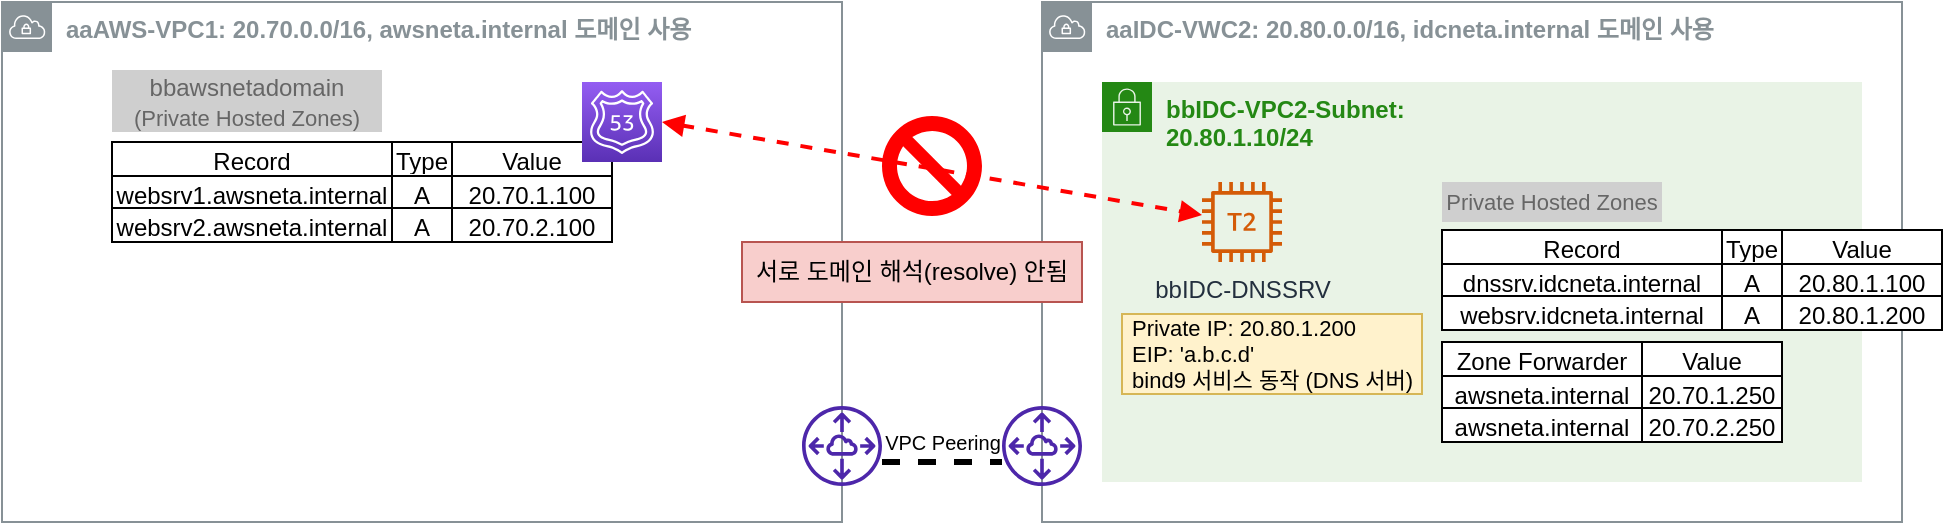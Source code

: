 <mxfile version="20.8.10" type="device"><diagram name="페이지-1" id="fZQ6zxiIG8UOVs2Zs_zM"><mxGraphModel dx="1114" dy="894" grid="1" gridSize="10" guides="1" tooltips="1" connect="1" arrows="1" fold="1" page="1" pageScale="1" pageWidth="827" pageHeight="1169" math="0" shadow="0"><root><mxCell id="0"/><mxCell id="1" parent="0"/><mxCell id="U_OT6lHOhNbOPj31yLgR-2" value="&lt;b&gt;aaAWS-VPC1: 20.70.0.0/16, awsneta.internal 도메인 사용&lt;/b&gt;" style="sketch=0;outlineConnect=0;gradientColor=none;html=1;whiteSpace=wrap;fontSize=12;fontStyle=0;shape=mxgraph.aws4.group;grIcon=mxgraph.aws4.group_vpc;strokeColor=#879196;fillColor=none;verticalAlign=top;align=left;spacingLeft=30;fontColor=#879196;dashed=0;" vertex="1" parent="1"><mxGeometry x="40" y="80" width="420" height="260" as="geometry"/></mxCell><mxCell id="U_OT6lHOhNbOPj31yLgR-5" value="&lt;b&gt;aaIDC-VWC2: 20.80.0.0/16, idcneta.internal 도메인 사용&lt;/b&gt;" style="sketch=0;outlineConnect=0;gradientColor=none;html=1;whiteSpace=wrap;fontSize=12;fontStyle=0;shape=mxgraph.aws4.group;grIcon=mxgraph.aws4.group_vpc;strokeColor=#879196;fillColor=none;verticalAlign=top;align=left;spacingLeft=30;fontColor=#879196;dashed=0;" vertex="1" parent="1"><mxGeometry x="560" y="80" width="430" height="260" as="geometry"/></mxCell><mxCell id="U_OT6lHOhNbOPj31yLgR-22" value="&lt;b&gt;bbIDC-VPC2-Subnet: &lt;br&gt;20.80.1.10/24&lt;/b&gt;" style="points=[[0,0],[0.25,0],[0.5,0],[0.75,0],[1,0],[1,0.25],[1,0.5],[1,0.75],[1,1],[0.75,1],[0.5,1],[0.25,1],[0,1],[0,0.75],[0,0.5],[0,0.25]];outlineConnect=0;gradientColor=none;html=1;whiteSpace=wrap;fontSize=12;fontStyle=0;container=1;pointerEvents=0;collapsible=0;recursiveResize=0;shape=mxgraph.aws4.group;grIcon=mxgraph.aws4.group_security_group;grStroke=0;strokeColor=#248814;fillColor=#E9F3E6;verticalAlign=top;align=left;spacingLeft=30;fontColor=#248814;dashed=0;" vertex="1" parent="1"><mxGeometry x="590" y="120" width="380" height="200" as="geometry"/></mxCell><mxCell id="U_OT6lHOhNbOPj31yLgR-37" value="bbIDC-DNSSRV" style="sketch=0;outlineConnect=0;fontColor=#232F3E;gradientColor=none;fillColor=#D45B07;strokeColor=none;dashed=0;verticalLabelPosition=bottom;verticalAlign=top;align=center;html=1;fontSize=12;fontStyle=0;aspect=fixed;pointerEvents=1;shape=mxgraph.aws4.t2_instance;" vertex="1" parent="U_OT6lHOhNbOPj31yLgR-22"><mxGeometry x="50" y="50" width="40" height="40" as="geometry"/></mxCell><mxCell id="U_OT6lHOhNbOPj31yLgR-38" value="&amp;nbsp;Private IP: 20.80.1.200&lt;br style=&quot;font-size: 11px;&quot;&gt;&amp;nbsp;EIP: 'a.b.c.d'&lt;br&gt;&amp;nbsp;bind9 서비스 동작 (DNS 서버)" style="text;html=1;strokeColor=#d6b656;fillColor=#fff2cc;align=left;verticalAlign=middle;whiteSpace=wrap;rounded=0;fontSize=11;" vertex="1" parent="U_OT6lHOhNbOPj31yLgR-22"><mxGeometry x="10" y="116" width="150" height="40" as="geometry"/></mxCell><mxCell id="U_OT6lHOhNbOPj31yLgR-39" value="" style="shape=table;startSize=0;container=1;collapsible=0;childLayout=tableLayout;" vertex="1" parent="U_OT6lHOhNbOPj31yLgR-22"><mxGeometry x="170" y="74" width="250" height="50" as="geometry"/></mxCell><mxCell id="U_OT6lHOhNbOPj31yLgR-40" value="" style="shape=tableRow;horizontal=0;startSize=0;swimlaneHead=0;swimlaneBody=0;strokeColor=inherit;top=0;left=0;bottom=0;right=0;collapsible=0;dropTarget=0;fillColor=none;points=[[0,0.5],[1,0.5]];portConstraint=eastwest;" vertex="1" parent="U_OT6lHOhNbOPj31yLgR-39"><mxGeometry width="250" height="17" as="geometry"/></mxCell><mxCell id="U_OT6lHOhNbOPj31yLgR-41" value="Record" style="shape=partialRectangle;html=1;whiteSpace=wrap;connectable=0;strokeColor=inherit;overflow=hidden;fillColor=none;top=0;left=0;bottom=0;right=0;pointerEvents=1;" vertex="1" parent="U_OT6lHOhNbOPj31yLgR-40"><mxGeometry width="140" height="17" as="geometry"><mxRectangle width="140" height="17" as="alternateBounds"/></mxGeometry></mxCell><mxCell id="U_OT6lHOhNbOPj31yLgR-42" value="Type" style="shape=partialRectangle;html=1;whiteSpace=wrap;connectable=0;strokeColor=inherit;overflow=hidden;fillColor=none;top=0;left=0;bottom=0;right=0;pointerEvents=1;" vertex="1" parent="U_OT6lHOhNbOPj31yLgR-40"><mxGeometry x="140" width="30" height="17" as="geometry"><mxRectangle width="30" height="17" as="alternateBounds"/></mxGeometry></mxCell><mxCell id="U_OT6lHOhNbOPj31yLgR-43" value="Value" style="shape=partialRectangle;html=1;whiteSpace=wrap;connectable=0;strokeColor=inherit;overflow=hidden;fillColor=none;top=0;left=0;bottom=0;right=0;pointerEvents=1;" vertex="1" parent="U_OT6lHOhNbOPj31yLgR-40"><mxGeometry x="170" width="80" height="17" as="geometry"><mxRectangle width="80" height="17" as="alternateBounds"/></mxGeometry></mxCell><mxCell id="U_OT6lHOhNbOPj31yLgR-44" value="" style="shape=tableRow;horizontal=0;startSize=0;swimlaneHead=0;swimlaneBody=0;strokeColor=inherit;top=0;left=0;bottom=0;right=0;collapsible=0;dropTarget=0;fillColor=none;points=[[0,0.5],[1,0.5]];portConstraint=eastwest;" vertex="1" parent="U_OT6lHOhNbOPj31yLgR-39"><mxGeometry y="17" width="250" height="16" as="geometry"/></mxCell><mxCell id="U_OT6lHOhNbOPj31yLgR-45" value="dnssrv.idcneta.internal" style="shape=partialRectangle;html=1;whiteSpace=wrap;connectable=0;strokeColor=inherit;overflow=hidden;fillColor=none;top=0;left=0;bottom=0;right=0;pointerEvents=1;" vertex="1" parent="U_OT6lHOhNbOPj31yLgR-44"><mxGeometry width="140" height="16" as="geometry"><mxRectangle width="140" height="16" as="alternateBounds"/></mxGeometry></mxCell><mxCell id="U_OT6lHOhNbOPj31yLgR-46" value="A" style="shape=partialRectangle;html=1;whiteSpace=wrap;connectable=0;strokeColor=inherit;overflow=hidden;fillColor=none;top=0;left=0;bottom=0;right=0;pointerEvents=1;" vertex="1" parent="U_OT6lHOhNbOPj31yLgR-44"><mxGeometry x="140" width="30" height="16" as="geometry"><mxRectangle width="30" height="16" as="alternateBounds"/></mxGeometry></mxCell><mxCell id="U_OT6lHOhNbOPj31yLgR-47" value="20.80.1.100" style="shape=partialRectangle;html=1;whiteSpace=wrap;connectable=0;strokeColor=inherit;overflow=hidden;fillColor=none;top=0;left=0;bottom=0;right=0;pointerEvents=1;" vertex="1" parent="U_OT6lHOhNbOPj31yLgR-44"><mxGeometry x="170" width="80" height="16" as="geometry"><mxRectangle width="80" height="16" as="alternateBounds"/></mxGeometry></mxCell><mxCell id="U_OT6lHOhNbOPj31yLgR-48" value="" style="shape=tableRow;horizontal=0;startSize=0;swimlaneHead=0;swimlaneBody=0;strokeColor=inherit;top=0;left=0;bottom=0;right=0;collapsible=0;dropTarget=0;fillColor=none;points=[[0,0.5],[1,0.5]];portConstraint=eastwest;" vertex="1" parent="U_OT6lHOhNbOPj31yLgR-39"><mxGeometry y="33" width="250" height="17" as="geometry"/></mxCell><mxCell id="U_OT6lHOhNbOPj31yLgR-49" value="websrv.idcneta.internal" style="shape=partialRectangle;html=1;whiteSpace=wrap;connectable=0;strokeColor=inherit;overflow=hidden;fillColor=none;top=0;left=0;bottom=0;right=0;pointerEvents=1;" vertex="1" parent="U_OT6lHOhNbOPj31yLgR-48"><mxGeometry width="140" height="17" as="geometry"><mxRectangle width="140" height="17" as="alternateBounds"/></mxGeometry></mxCell><mxCell id="U_OT6lHOhNbOPj31yLgR-50" value="A" style="shape=partialRectangle;html=1;whiteSpace=wrap;connectable=0;strokeColor=inherit;overflow=hidden;fillColor=none;top=0;left=0;bottom=0;right=0;pointerEvents=1;" vertex="1" parent="U_OT6lHOhNbOPj31yLgR-48"><mxGeometry x="140" width="30" height="17" as="geometry"><mxRectangle width="30" height="17" as="alternateBounds"/></mxGeometry></mxCell><mxCell id="U_OT6lHOhNbOPj31yLgR-51" value="20.80.1.200" style="shape=partialRectangle;html=1;whiteSpace=wrap;connectable=0;strokeColor=inherit;overflow=hidden;fillColor=none;top=0;left=0;bottom=0;right=0;pointerEvents=1;" vertex="1" parent="U_OT6lHOhNbOPj31yLgR-48"><mxGeometry x="170" width="80" height="17" as="geometry"><mxRectangle width="80" height="17" as="alternateBounds"/></mxGeometry></mxCell><mxCell id="U_OT6lHOhNbOPj31yLgR-58" value="" style="shape=table;startSize=0;container=1;collapsible=0;childLayout=tableLayout;" vertex="1" parent="1"><mxGeometry x="95" y="150" width="250" height="50" as="geometry"/></mxCell><mxCell id="U_OT6lHOhNbOPj31yLgR-59" value="" style="shape=tableRow;horizontal=0;startSize=0;swimlaneHead=0;swimlaneBody=0;strokeColor=inherit;top=0;left=0;bottom=0;right=0;collapsible=0;dropTarget=0;fillColor=none;points=[[0,0.5],[1,0.5]];portConstraint=eastwest;" vertex="1" parent="U_OT6lHOhNbOPj31yLgR-58"><mxGeometry width="250" height="17" as="geometry"/></mxCell><mxCell id="U_OT6lHOhNbOPj31yLgR-60" value="Record" style="shape=partialRectangle;html=1;whiteSpace=wrap;connectable=0;strokeColor=inherit;overflow=hidden;fillColor=none;top=0;left=0;bottom=0;right=0;pointerEvents=1;" vertex="1" parent="U_OT6lHOhNbOPj31yLgR-59"><mxGeometry width="140" height="17" as="geometry"><mxRectangle width="140" height="17" as="alternateBounds"/></mxGeometry></mxCell><mxCell id="U_OT6lHOhNbOPj31yLgR-61" value="Type" style="shape=partialRectangle;html=1;whiteSpace=wrap;connectable=0;strokeColor=inherit;overflow=hidden;fillColor=none;top=0;left=0;bottom=0;right=0;pointerEvents=1;" vertex="1" parent="U_OT6lHOhNbOPj31yLgR-59"><mxGeometry x="140" width="30" height="17" as="geometry"><mxRectangle width="30" height="17" as="alternateBounds"/></mxGeometry></mxCell><mxCell id="U_OT6lHOhNbOPj31yLgR-62" value="Value" style="shape=partialRectangle;html=1;whiteSpace=wrap;connectable=0;strokeColor=inherit;overflow=hidden;fillColor=none;top=0;left=0;bottom=0;right=0;pointerEvents=1;" vertex="1" parent="U_OT6lHOhNbOPj31yLgR-59"><mxGeometry x="170" width="80" height="17" as="geometry"><mxRectangle width="80" height="17" as="alternateBounds"/></mxGeometry></mxCell><mxCell id="U_OT6lHOhNbOPj31yLgR-63" value="" style="shape=tableRow;horizontal=0;startSize=0;swimlaneHead=0;swimlaneBody=0;strokeColor=inherit;top=0;left=0;bottom=0;right=0;collapsible=0;dropTarget=0;fillColor=none;points=[[0,0.5],[1,0.5]];portConstraint=eastwest;" vertex="1" parent="U_OT6lHOhNbOPj31yLgR-58"><mxGeometry y="17" width="250" height="16" as="geometry"/></mxCell><mxCell id="U_OT6lHOhNbOPj31yLgR-64" value="websrv1.awsneta.internal" style="shape=partialRectangle;html=1;whiteSpace=wrap;connectable=0;strokeColor=inherit;overflow=hidden;fillColor=none;top=0;left=0;bottom=0;right=0;pointerEvents=1;" vertex="1" parent="U_OT6lHOhNbOPj31yLgR-63"><mxGeometry width="140" height="16" as="geometry"><mxRectangle width="140" height="16" as="alternateBounds"/></mxGeometry></mxCell><mxCell id="U_OT6lHOhNbOPj31yLgR-65" value="A" style="shape=partialRectangle;html=1;whiteSpace=wrap;connectable=0;strokeColor=inherit;overflow=hidden;fillColor=none;top=0;left=0;bottom=0;right=0;pointerEvents=1;" vertex="1" parent="U_OT6lHOhNbOPj31yLgR-63"><mxGeometry x="140" width="30" height="16" as="geometry"><mxRectangle width="30" height="16" as="alternateBounds"/></mxGeometry></mxCell><mxCell id="U_OT6lHOhNbOPj31yLgR-66" value="20.70.1.100" style="shape=partialRectangle;html=1;whiteSpace=wrap;connectable=0;strokeColor=inherit;overflow=hidden;fillColor=none;top=0;left=0;bottom=0;right=0;pointerEvents=1;" vertex="1" parent="U_OT6lHOhNbOPj31yLgR-63"><mxGeometry x="170" width="80" height="16" as="geometry"><mxRectangle width="80" height="16" as="alternateBounds"/></mxGeometry></mxCell><mxCell id="U_OT6lHOhNbOPj31yLgR-67" value="" style="shape=tableRow;horizontal=0;startSize=0;swimlaneHead=0;swimlaneBody=0;strokeColor=inherit;top=0;left=0;bottom=0;right=0;collapsible=0;dropTarget=0;fillColor=none;points=[[0,0.5],[1,0.5]];portConstraint=eastwest;" vertex="1" parent="U_OT6lHOhNbOPj31yLgR-58"><mxGeometry y="33" width="250" height="17" as="geometry"/></mxCell><mxCell id="U_OT6lHOhNbOPj31yLgR-68" value="websrv2.awsneta.internal" style="shape=partialRectangle;html=1;whiteSpace=wrap;connectable=0;strokeColor=inherit;overflow=hidden;fillColor=none;top=0;left=0;bottom=0;right=0;pointerEvents=1;" vertex="1" parent="U_OT6lHOhNbOPj31yLgR-67"><mxGeometry width="140" height="17" as="geometry"><mxRectangle width="140" height="17" as="alternateBounds"/></mxGeometry></mxCell><mxCell id="U_OT6lHOhNbOPj31yLgR-69" value="A" style="shape=partialRectangle;html=1;whiteSpace=wrap;connectable=0;strokeColor=inherit;overflow=hidden;fillColor=none;top=0;left=0;bottom=0;right=0;pointerEvents=1;" vertex="1" parent="U_OT6lHOhNbOPj31yLgR-67"><mxGeometry x="140" width="30" height="17" as="geometry"><mxRectangle width="30" height="17" as="alternateBounds"/></mxGeometry></mxCell><mxCell id="U_OT6lHOhNbOPj31yLgR-70" value="20.70.2.100" style="shape=partialRectangle;html=1;whiteSpace=wrap;connectable=0;strokeColor=inherit;overflow=hidden;fillColor=none;top=0;left=0;bottom=0;right=0;pointerEvents=1;" vertex="1" parent="U_OT6lHOhNbOPj31yLgR-67"><mxGeometry x="170" width="80" height="17" as="geometry"><mxRectangle width="80" height="17" as="alternateBounds"/></mxGeometry></mxCell><mxCell id="U_OT6lHOhNbOPj31yLgR-71" value="bbawsnetadomain&lt;br&gt;&lt;font style=&quot;font-size: 11px;&quot;&gt;(Private Hosted Zones)&lt;/font&gt;" style="text;html=1;strokeColor=none;fillColor=#CFCFCF;align=center;verticalAlign=middle;whiteSpace=wrap;rounded=0;fontColor=#666666;" vertex="1" parent="1"><mxGeometry x="95" y="114" width="135" height="31" as="geometry"/></mxCell><mxCell id="U_OT6lHOhNbOPj31yLgR-73" value="" style="sketch=0;points=[[0,0,0],[0.25,0,0],[0.5,0,0],[0.75,0,0],[1,0,0],[0,1,0],[0.25,1,0],[0.5,1,0],[0.75,1,0],[1,1,0],[0,0.25,0],[0,0.5,0],[0,0.75,0],[1,0.25,0],[1,0.5,0],[1,0.75,0]];outlineConnect=0;fontColor=#232F3E;gradientColor=#945DF2;gradientDirection=north;fillColor=#5A30B5;strokeColor=#ffffff;dashed=0;verticalLabelPosition=bottom;verticalAlign=top;align=center;html=1;fontSize=12;fontStyle=0;aspect=fixed;shape=mxgraph.aws4.resourceIcon;resIcon=mxgraph.aws4.route_53;" vertex="1" parent="1"><mxGeometry x="330" y="120" width="40" height="40" as="geometry"/></mxCell><mxCell id="U_OT6lHOhNbOPj31yLgR-79" style="edgeStyle=orthogonalEdgeStyle;rounded=0;orthogonalLoop=1;jettySize=auto;html=1;endArrow=none;endFill=0;dashed=1;strokeWidth=3;strokeColor=#000000;" edge="1" parent="1"><mxGeometry relative="1" as="geometry"><mxPoint x="480.0" y="310" as="sourcePoint"/><mxPoint x="540.0" y="310" as="targetPoint"/></mxGeometry></mxCell><mxCell id="U_OT6lHOhNbOPj31yLgR-80" value="VPC Peering" style="edgeLabel;html=1;align=center;verticalAlign=middle;resizable=0;points=[];fontSize=10;" vertex="1" connectable="0" parent="U_OT6lHOhNbOPj31yLgR-79"><mxGeometry x="-0.314" y="1" relative="1" as="geometry"><mxPoint x="9" y="-9" as="offset"/></mxGeometry></mxCell><mxCell id="U_OT6lHOhNbOPj31yLgR-81" value="" style="sketch=0;outlineConnect=0;fontColor=#232F3E;gradientColor=none;fillColor=#4D27AA;strokeColor=none;dashed=0;verticalLabelPosition=bottom;verticalAlign=top;align=center;html=1;fontSize=12;fontStyle=0;aspect=fixed;pointerEvents=1;shape=mxgraph.aws4.peering;" vertex="1" parent="1"><mxGeometry x="440" y="282" width="40" height="40" as="geometry"/></mxCell><mxCell id="U_OT6lHOhNbOPj31yLgR-82" value="" style="sketch=0;outlineConnect=0;fontColor=#232F3E;gradientColor=none;fillColor=#4D27AA;strokeColor=none;dashed=0;verticalLabelPosition=bottom;verticalAlign=top;align=center;html=1;fontSize=12;fontStyle=0;aspect=fixed;pointerEvents=1;shape=mxgraph.aws4.peering;" vertex="1" parent="1"><mxGeometry x="540" y="282" width="40" height="40" as="geometry"/></mxCell><mxCell id="U_OT6lHOhNbOPj31yLgR-83" value="&lt;font style=&quot;font-size: 11px;&quot;&gt;Private Hosted Zones&lt;/font&gt;" style="text;html=1;strokeColor=none;fillColor=#CFCFCF;align=center;verticalAlign=middle;whiteSpace=wrap;rounded=0;fontColor=#666666;" vertex="1" parent="1"><mxGeometry x="760" y="170" width="110" height="20" as="geometry"/></mxCell><mxCell id="U_OT6lHOhNbOPj31yLgR-84" value="" style="shape=table;startSize=0;container=1;collapsible=0;childLayout=tableLayout;" vertex="1" parent="1"><mxGeometry x="760" y="250" width="170" height="50" as="geometry"/></mxCell><mxCell id="U_OT6lHOhNbOPj31yLgR-85" value="" style="shape=tableRow;horizontal=0;startSize=0;swimlaneHead=0;swimlaneBody=0;strokeColor=inherit;top=0;left=0;bottom=0;right=0;collapsible=0;dropTarget=0;fillColor=none;points=[[0,0.5],[1,0.5]];portConstraint=eastwest;" vertex="1" parent="U_OT6lHOhNbOPj31yLgR-84"><mxGeometry width="170" height="17" as="geometry"/></mxCell><mxCell id="U_OT6lHOhNbOPj31yLgR-86" value="Zone Forwarder" style="shape=partialRectangle;html=1;whiteSpace=wrap;connectable=0;strokeColor=inherit;overflow=hidden;fillColor=none;top=0;left=0;bottom=0;right=0;pointerEvents=1;" vertex="1" parent="U_OT6lHOhNbOPj31yLgR-85"><mxGeometry width="100" height="17" as="geometry"><mxRectangle width="100" height="17" as="alternateBounds"/></mxGeometry></mxCell><mxCell id="U_OT6lHOhNbOPj31yLgR-87" value="Value" style="shape=partialRectangle;html=1;whiteSpace=wrap;connectable=0;strokeColor=inherit;overflow=hidden;fillColor=none;top=0;left=0;bottom=0;right=0;pointerEvents=1;" vertex="1" parent="U_OT6lHOhNbOPj31yLgR-85"><mxGeometry x="100" width="70" height="17" as="geometry"><mxRectangle width="70" height="17" as="alternateBounds"/></mxGeometry></mxCell><mxCell id="U_OT6lHOhNbOPj31yLgR-88" value="" style="shape=tableRow;horizontal=0;startSize=0;swimlaneHead=0;swimlaneBody=0;strokeColor=inherit;top=0;left=0;bottom=0;right=0;collapsible=0;dropTarget=0;fillColor=none;points=[[0,0.5],[1,0.5]];portConstraint=eastwest;" vertex="1" parent="U_OT6lHOhNbOPj31yLgR-84"><mxGeometry y="17" width="170" height="16" as="geometry"/></mxCell><mxCell id="U_OT6lHOhNbOPj31yLgR-89" value="awsneta.internal" style="shape=partialRectangle;html=1;whiteSpace=wrap;connectable=0;strokeColor=inherit;overflow=hidden;fillColor=none;top=0;left=0;bottom=0;right=0;pointerEvents=1;" vertex="1" parent="U_OT6lHOhNbOPj31yLgR-88"><mxGeometry width="100" height="16" as="geometry"><mxRectangle width="100" height="16" as="alternateBounds"/></mxGeometry></mxCell><mxCell id="U_OT6lHOhNbOPj31yLgR-90" value="20.70.1.250" style="shape=partialRectangle;html=1;whiteSpace=wrap;connectable=0;strokeColor=inherit;overflow=hidden;fillColor=none;top=0;left=0;bottom=0;right=0;pointerEvents=1;" vertex="1" parent="U_OT6lHOhNbOPj31yLgR-88"><mxGeometry x="100" width="70" height="16" as="geometry"><mxRectangle width="70" height="16" as="alternateBounds"/></mxGeometry></mxCell><mxCell id="U_OT6lHOhNbOPj31yLgR-91" value="" style="shape=tableRow;horizontal=0;startSize=0;swimlaneHead=0;swimlaneBody=0;strokeColor=inherit;top=0;left=0;bottom=0;right=0;collapsible=0;dropTarget=0;fillColor=none;points=[[0,0.5],[1,0.5]];portConstraint=eastwest;" vertex="1" parent="U_OT6lHOhNbOPj31yLgR-84"><mxGeometry y="33" width="170" height="17" as="geometry"/></mxCell><mxCell id="U_OT6lHOhNbOPj31yLgR-92" value="awsneta.internal" style="shape=partialRectangle;html=1;whiteSpace=wrap;connectable=0;strokeColor=inherit;overflow=hidden;fillColor=none;top=0;left=0;bottom=0;right=0;pointerEvents=1;" vertex="1" parent="U_OT6lHOhNbOPj31yLgR-91"><mxGeometry width="100" height="17" as="geometry"><mxRectangle width="100" height="17" as="alternateBounds"/></mxGeometry></mxCell><mxCell id="U_OT6lHOhNbOPj31yLgR-93" value="20.70.2.250" style="shape=partialRectangle;html=1;whiteSpace=wrap;connectable=0;strokeColor=inherit;overflow=hidden;fillColor=none;top=0;left=0;bottom=0;right=0;pointerEvents=1;" vertex="1" parent="U_OT6lHOhNbOPj31yLgR-91"><mxGeometry x="100" width="70" height="17" as="geometry"><mxRectangle width="70" height="17" as="alternateBounds"/></mxGeometry></mxCell><mxCell id="U_OT6lHOhNbOPj31yLgR-150" value="" style="endArrow=block;startArrow=block;html=1;rounded=0;exitX=1;exitY=0.5;exitDx=0;exitDy=0;exitPerimeter=0;dashed=1;strokeWidth=2;endFill=1;startFill=1;fillColor=#f8cecc;strokeColor=#FF0000;" edge="1" parent="1" source="U_OT6lHOhNbOPj31yLgR-73" target="U_OT6lHOhNbOPj31yLgR-37"><mxGeometry width="50" height="50" relative="1" as="geometry"><mxPoint x="430" y="480" as="sourcePoint"/><mxPoint x="480" y="430" as="targetPoint"/></mxGeometry></mxCell><mxCell id="U_OT6lHOhNbOPj31yLgR-151" value="" style="verticalLabelPosition=bottom;verticalAlign=top;html=1;shape=mxgraph.basic.no_symbol;fillColor=#FF0000;strokeColor=none;" vertex="1" parent="1"><mxGeometry x="480" y="137" width="50" height="50" as="geometry"/></mxCell><mxCell id="U_OT6lHOhNbOPj31yLgR-155" value="서로 도메인 해석(resolve) 안됨" style="text;html=1;strokeColor=#b85450;fillColor=#f8cecc;align=center;verticalAlign=middle;whiteSpace=wrap;rounded=0;" vertex="1" parent="1"><mxGeometry x="410" y="200" width="170" height="30" as="geometry"/></mxCell></root></mxGraphModel></diagram></mxfile>